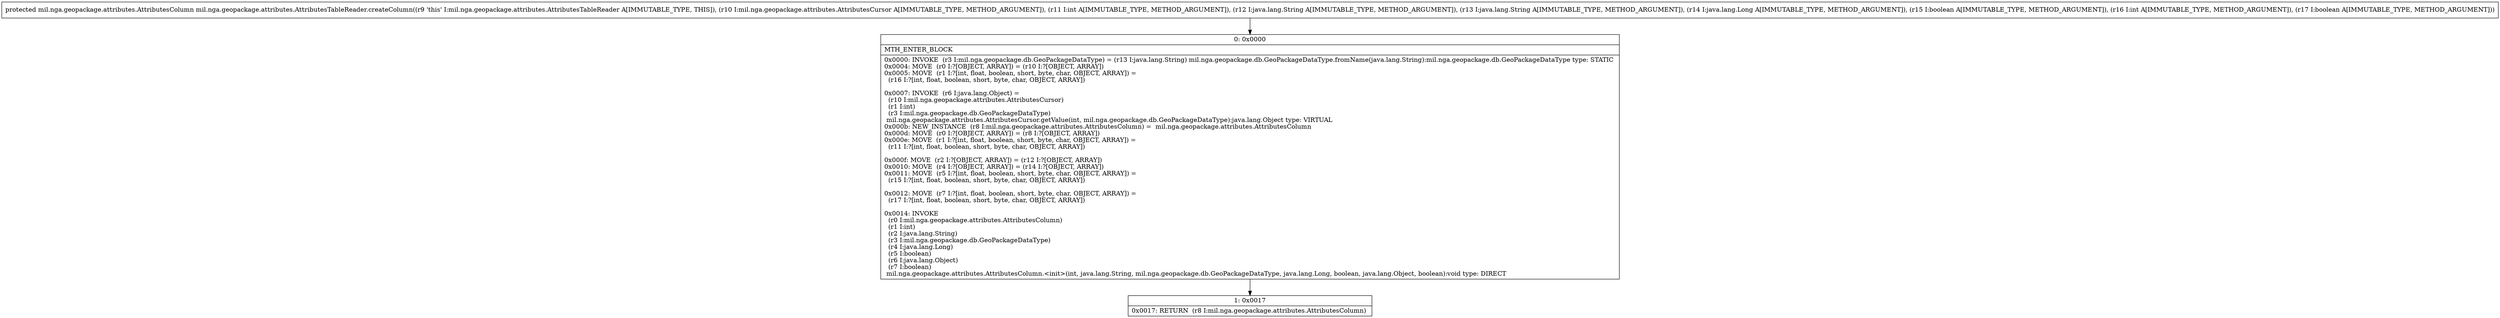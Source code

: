 digraph "CFG formil.nga.geopackage.attributes.AttributesTableReader.createColumn(Lmil\/nga\/geopackage\/attributes\/AttributesCursor;ILjava\/lang\/String;Ljava\/lang\/String;Ljava\/lang\/Long;ZIZ)Lmil\/nga\/geopackage\/attributes\/AttributesColumn;" {
Node_0 [shape=record,label="{0\:\ 0x0000|MTH_ENTER_BLOCK\l|0x0000: INVOKE  (r3 I:mil.nga.geopackage.db.GeoPackageDataType) = (r13 I:java.lang.String) mil.nga.geopackage.db.GeoPackageDataType.fromName(java.lang.String):mil.nga.geopackage.db.GeoPackageDataType type: STATIC \l0x0004: MOVE  (r0 I:?[OBJECT, ARRAY]) = (r10 I:?[OBJECT, ARRAY]) \l0x0005: MOVE  (r1 I:?[int, float, boolean, short, byte, char, OBJECT, ARRAY]) = \l  (r16 I:?[int, float, boolean, short, byte, char, OBJECT, ARRAY])\l \l0x0007: INVOKE  (r6 I:java.lang.Object) = \l  (r10 I:mil.nga.geopackage.attributes.AttributesCursor)\l  (r1 I:int)\l  (r3 I:mil.nga.geopackage.db.GeoPackageDataType)\l mil.nga.geopackage.attributes.AttributesCursor.getValue(int, mil.nga.geopackage.db.GeoPackageDataType):java.lang.Object type: VIRTUAL \l0x000b: NEW_INSTANCE  (r8 I:mil.nga.geopackage.attributes.AttributesColumn) =  mil.nga.geopackage.attributes.AttributesColumn \l0x000d: MOVE  (r0 I:?[OBJECT, ARRAY]) = (r8 I:?[OBJECT, ARRAY]) \l0x000e: MOVE  (r1 I:?[int, float, boolean, short, byte, char, OBJECT, ARRAY]) = \l  (r11 I:?[int, float, boolean, short, byte, char, OBJECT, ARRAY])\l \l0x000f: MOVE  (r2 I:?[OBJECT, ARRAY]) = (r12 I:?[OBJECT, ARRAY]) \l0x0010: MOVE  (r4 I:?[OBJECT, ARRAY]) = (r14 I:?[OBJECT, ARRAY]) \l0x0011: MOVE  (r5 I:?[int, float, boolean, short, byte, char, OBJECT, ARRAY]) = \l  (r15 I:?[int, float, boolean, short, byte, char, OBJECT, ARRAY])\l \l0x0012: MOVE  (r7 I:?[int, float, boolean, short, byte, char, OBJECT, ARRAY]) = \l  (r17 I:?[int, float, boolean, short, byte, char, OBJECT, ARRAY])\l \l0x0014: INVOKE  \l  (r0 I:mil.nga.geopackage.attributes.AttributesColumn)\l  (r1 I:int)\l  (r2 I:java.lang.String)\l  (r3 I:mil.nga.geopackage.db.GeoPackageDataType)\l  (r4 I:java.lang.Long)\l  (r5 I:boolean)\l  (r6 I:java.lang.Object)\l  (r7 I:boolean)\l mil.nga.geopackage.attributes.AttributesColumn.\<init\>(int, java.lang.String, mil.nga.geopackage.db.GeoPackageDataType, java.lang.Long, boolean, java.lang.Object, boolean):void type: DIRECT \l}"];
Node_1 [shape=record,label="{1\:\ 0x0017|0x0017: RETURN  (r8 I:mil.nga.geopackage.attributes.AttributesColumn) \l}"];
MethodNode[shape=record,label="{protected mil.nga.geopackage.attributes.AttributesColumn mil.nga.geopackage.attributes.AttributesTableReader.createColumn((r9 'this' I:mil.nga.geopackage.attributes.AttributesTableReader A[IMMUTABLE_TYPE, THIS]), (r10 I:mil.nga.geopackage.attributes.AttributesCursor A[IMMUTABLE_TYPE, METHOD_ARGUMENT]), (r11 I:int A[IMMUTABLE_TYPE, METHOD_ARGUMENT]), (r12 I:java.lang.String A[IMMUTABLE_TYPE, METHOD_ARGUMENT]), (r13 I:java.lang.String A[IMMUTABLE_TYPE, METHOD_ARGUMENT]), (r14 I:java.lang.Long A[IMMUTABLE_TYPE, METHOD_ARGUMENT]), (r15 I:boolean A[IMMUTABLE_TYPE, METHOD_ARGUMENT]), (r16 I:int A[IMMUTABLE_TYPE, METHOD_ARGUMENT]), (r17 I:boolean A[IMMUTABLE_TYPE, METHOD_ARGUMENT])) }"];
MethodNode -> Node_0;
Node_0 -> Node_1;
}

